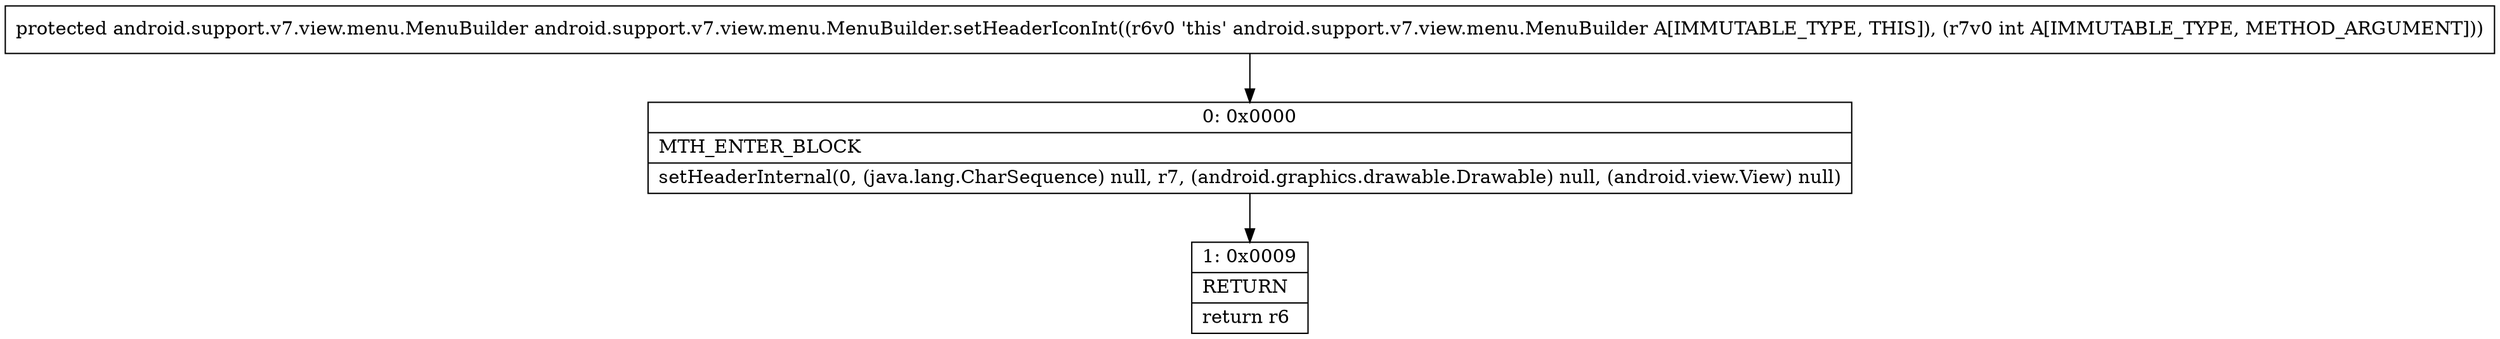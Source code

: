 digraph "CFG forandroid.support.v7.view.menu.MenuBuilder.setHeaderIconInt(I)Landroid\/support\/v7\/view\/menu\/MenuBuilder;" {
Node_0 [shape=record,label="{0\:\ 0x0000|MTH_ENTER_BLOCK\l|setHeaderInternal(0, (java.lang.CharSequence) null, r7, (android.graphics.drawable.Drawable) null, (android.view.View) null)\l}"];
Node_1 [shape=record,label="{1\:\ 0x0009|RETURN\l|return r6\l}"];
MethodNode[shape=record,label="{protected android.support.v7.view.menu.MenuBuilder android.support.v7.view.menu.MenuBuilder.setHeaderIconInt((r6v0 'this' android.support.v7.view.menu.MenuBuilder A[IMMUTABLE_TYPE, THIS]), (r7v0 int A[IMMUTABLE_TYPE, METHOD_ARGUMENT])) }"];
MethodNode -> Node_0;
Node_0 -> Node_1;
}

